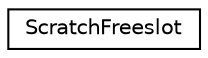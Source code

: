 digraph G
{
 // INTERACTIVE_SVG=YES
  edge [fontname="Helvetica",fontsize="10",labelfontname="Helvetica",labelfontsize="10"];
  node [fontname="Helvetica",fontsize="10",shape=record];
  rankdir="LR";
  Node1 [label="ScratchFreeslot",height=0.2,width=0.4,color="black", fillcolor="white", style="filled",URL="$da/d02/struct_scratch_freeslot.html"];
}
